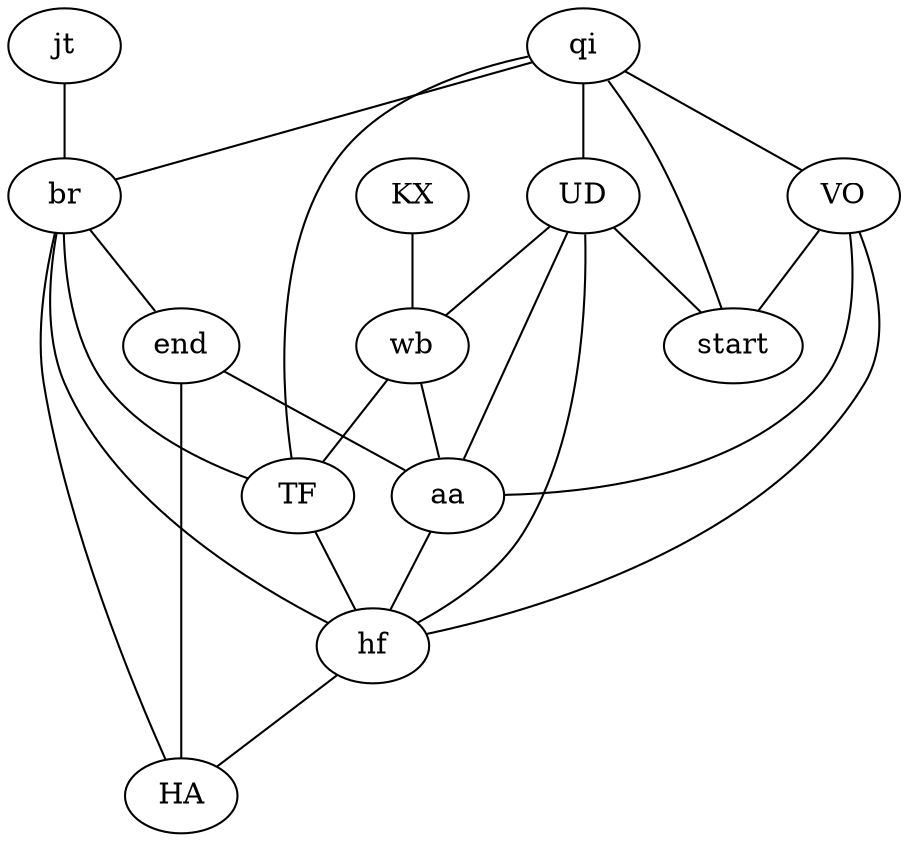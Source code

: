 graph caves {
    qi -- UD;
    jt -- br;
    wb -- TF;
    VO -- aa;
    UD -- aa;
    br -- end;
    qi -- br;
    br -- HA;
    UD -- start;
    TF -- qi;
    br -- hf;
    VO -- hf;
    hf -- HA;
    hf -- UD;
    aa -- hf;
    TF -- hf;
    VO -- start;
    wb -- aa;
    UD -- wb;
    KX -- wb;
    qi -- VO;
    br -- TF;
    end -- HA;
    start -- qi;
    end -- aa;
}